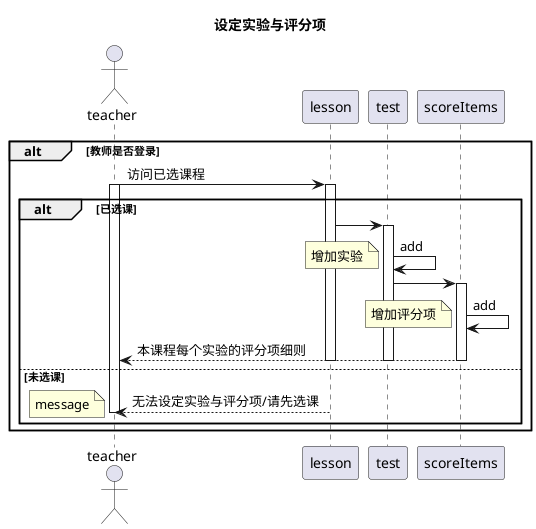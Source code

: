 @startuml
title 设定实验与评分项
actor teacher
participant lesson
participant test
participant scoreItems
alt 教师是否登录
    teacher -> lesson:访问已选课程
    activate teacher
    activate lesson
    alt 已选课
         lesson->test
         activate test
         test -> test:add
         note left:增加实验
         test ->scoreItems
         activate scoreItems
         scoreItems -> scoreItems:add
         note left:增加评分项
         scoreItems --> teacher:本课程每个实验的评分项细则
         deactivate lesson
         deactivate test
         deactivate scoreItems
    else 未选课
         lesson --> teacher:无法设定实验与评分项/请先选课
         note left:message
         deactivate teacher
         deactivate lesson
end
end
@enduml